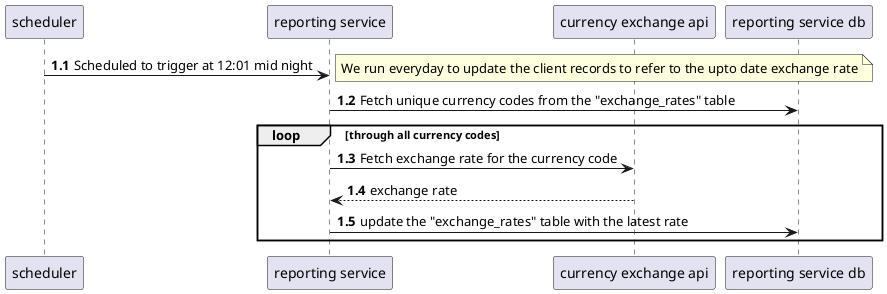 @startuml
'https://plantuml.com/sequence-diagram

autonumber 1.1

participant scheduler
participant "reporting service" as CFS
participant "currency exchange api" as CEA
participant "reporting service db" as CFDB

scheduler -> CFS: Scheduled to trigger at 12:01 mid night
note right
We run everyday to update the client records to refer to the upto date exchange rate
end note

CFS -> CFDB: Fetch unique currency codes from the "exchange_rates" table
    loop through all currency codes
        CFS -> CEA: Fetch exchange rate for the currency code 
            return exchange rate
        CFS -> CFDB: update the "exchange_rates" table with the latest rate
    end

@enduml